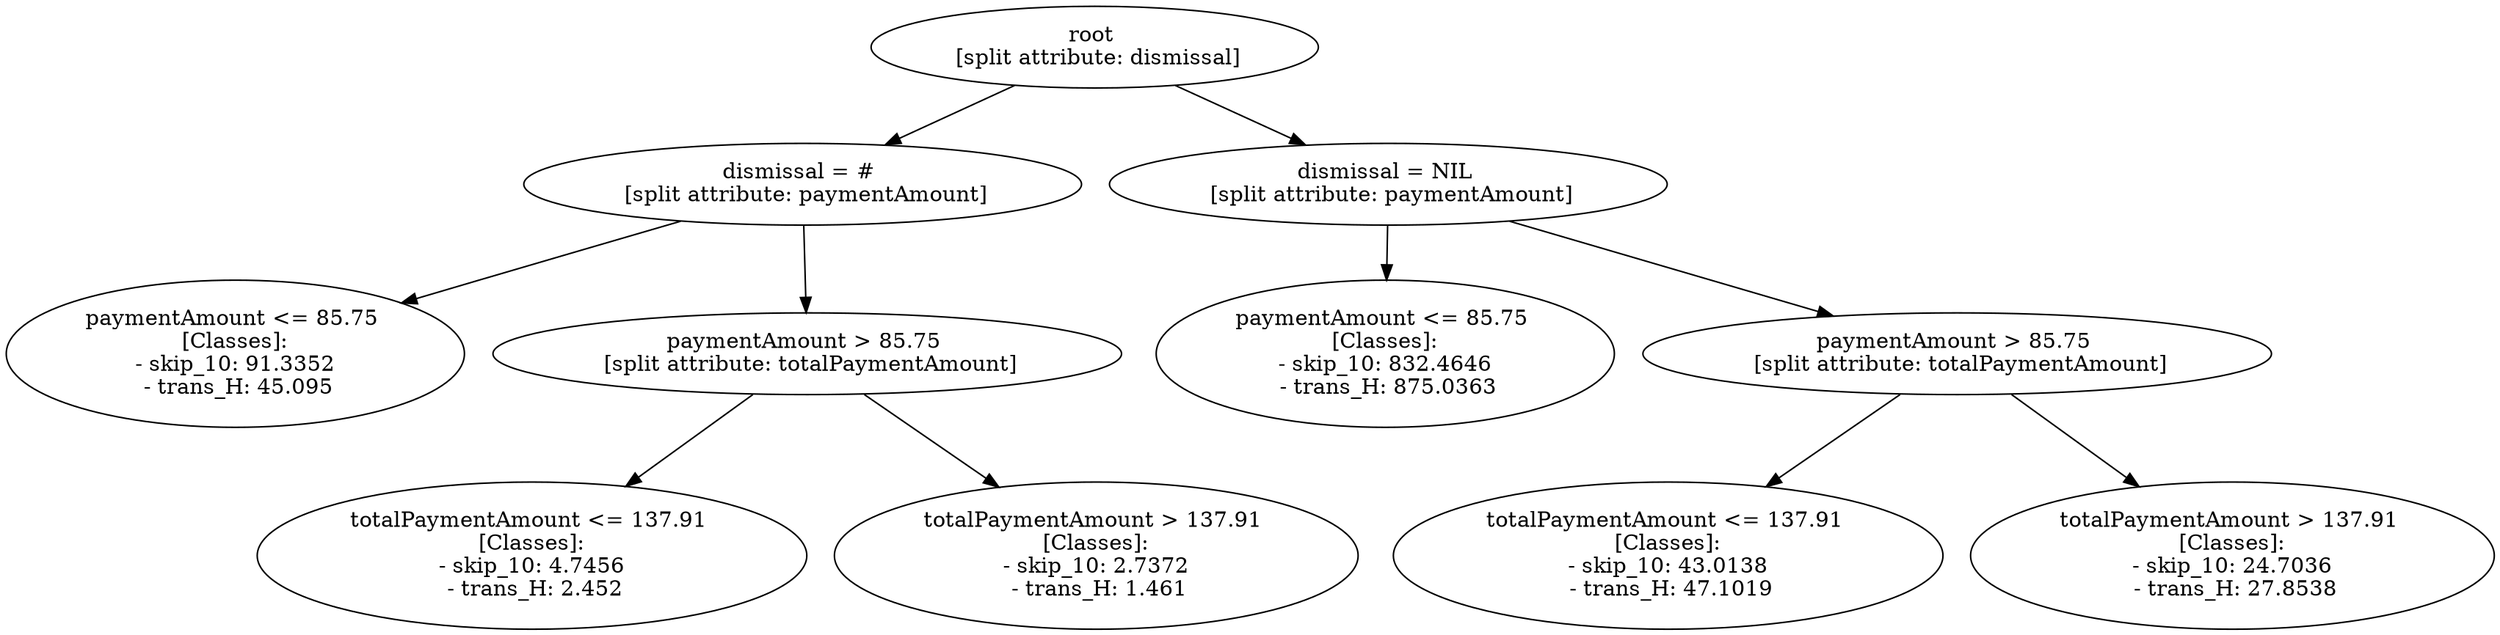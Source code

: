 // Road_Traffic_Fine_Management_Process-p_14-6
digraph "Road_Traffic_Fine_Management_Process-p_14-6" {
	"448fd111-bcd6-42da-888e-78992eb6b084" [label="root 
 [split attribute: dismissal]"]
	"55e177a4-7320-440a-b7e0-8816c0532618" [label="dismissal = # 
 [split attribute: paymentAmount]"]
	"448fd111-bcd6-42da-888e-78992eb6b084" -> "55e177a4-7320-440a-b7e0-8816c0532618"
	"5ab63e0f-468f-4a9e-ad9b-9bc66b625932" [label="paymentAmount <= 85.75 
 [Classes]: 
 - skip_10: 91.3352 
 - trans_H: 45.095"]
	"55e177a4-7320-440a-b7e0-8816c0532618" -> "5ab63e0f-468f-4a9e-ad9b-9bc66b625932"
	"eaabf169-323a-44cb-8d00-d453d15f205c" [label="paymentAmount > 85.75 
 [split attribute: totalPaymentAmount]"]
	"55e177a4-7320-440a-b7e0-8816c0532618" -> "eaabf169-323a-44cb-8d00-d453d15f205c"
	"d12013a2-00d1-4854-8655-040367c59cf5" [label="totalPaymentAmount <= 137.91 
 [Classes]: 
 - skip_10: 4.7456 
 - trans_H: 2.452"]
	"eaabf169-323a-44cb-8d00-d453d15f205c" -> "d12013a2-00d1-4854-8655-040367c59cf5"
	"617192f1-9dab-467d-a866-1dd37852993f" [label="totalPaymentAmount > 137.91 
 [Classes]: 
 - skip_10: 2.7372 
 - trans_H: 1.461"]
	"eaabf169-323a-44cb-8d00-d453d15f205c" -> "617192f1-9dab-467d-a866-1dd37852993f"
	"fd031184-0b31-426f-a14b-ea6a0478b4c3" [label="dismissal = NIL 
 [split attribute: paymentAmount]"]
	"448fd111-bcd6-42da-888e-78992eb6b084" -> "fd031184-0b31-426f-a14b-ea6a0478b4c3"
	"c570b35c-fc01-4fc1-9be6-7fd72ee17eb3" [label="paymentAmount <= 85.75 
 [Classes]: 
 - skip_10: 832.4646 
 - trans_H: 875.0363"]
	"fd031184-0b31-426f-a14b-ea6a0478b4c3" -> "c570b35c-fc01-4fc1-9be6-7fd72ee17eb3"
	"951d6a49-3ecf-4554-b22f-d388c469bb16" [label="paymentAmount > 85.75 
 [split attribute: totalPaymentAmount]"]
	"fd031184-0b31-426f-a14b-ea6a0478b4c3" -> "951d6a49-3ecf-4554-b22f-d388c469bb16"
	"6db6bf75-f918-446c-9cc5-22b4f69be416" [label="totalPaymentAmount <= 137.91 
 [Classes]: 
 - skip_10: 43.0138 
 - trans_H: 47.1019"]
	"951d6a49-3ecf-4554-b22f-d388c469bb16" -> "6db6bf75-f918-446c-9cc5-22b4f69be416"
	"679f4fdd-afa8-4c67-8bbf-4227afcb13da" [label="totalPaymentAmount > 137.91 
 [Classes]: 
 - skip_10: 24.7036 
 - trans_H: 27.8538"]
	"951d6a49-3ecf-4554-b22f-d388c469bb16" -> "679f4fdd-afa8-4c67-8bbf-4227afcb13da"
}
